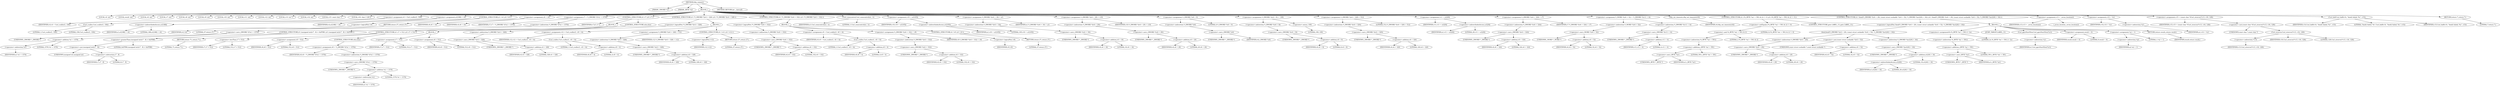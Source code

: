 digraph tftp_connect {  
"1000114" [label = "(METHOD,tftp_connect)" ]
"1000115" [label = "(PARAM,_DWORD *a1)" ]
"1000116" [label = "(PARAM,_BYTE *a2)" ]
"1000117" [label = "(BLOCK,,)" ]
"1000118" [label = "(LOCAL,v4: int)" ]
"1000119" [label = "(LOCAL,result: int)" ]
"1000120" [label = "(LOCAL,v6: int)" ]
"1000121" [label = "(LOCAL,v7: int)" ]
"1000122" [label = "(LOCAL,v8: int)" ]
"1000123" [label = "(LOCAL,v9: int)" ]
"1000124" [label = "(LOCAL,v10: int)" ]
"1000125" [label = "(LOCAL,v11: int)" ]
"1000126" [label = "(LOCAL,v12: int)" ]
"1000127" [label = "(LOCAL,v13: int *)" ]
"1000128" [label = "(LOCAL,v14: int)" ]
"1000129" [label = "(LOCAL,v15: const char *)" ]
"1000130" [label = "(LOCAL,v16: char [ 128 ])" ]
"1000131" [label = "(<operator>.assignment,v4 = Curl_ccalloc(1, 336))" ]
"1000132" [label = "(IDENTIFIER,v4,v4 = Curl_ccalloc(1, 336))" ]
"1000133" [label = "(Curl_ccalloc,Curl_ccalloc(1, 336))" ]
"1000134" [label = "(LITERAL,1,Curl_ccalloc(1, 336))" ]
"1000135" [label = "(LITERAL,336,Curl_ccalloc(1, 336))" ]
"1000136" [label = "(<operator>.assignment,a1[188] = v4)" ]
"1000137" [label = "(<operator>.indirectIndexAccess,a1[188])" ]
"1000138" [label = "(IDENTIFIER,a1,a1[188] = v4)" ]
"1000139" [label = "(LITERAL,188,a1[188] = v4)" ]
"1000140" [label = "(IDENTIFIER,v4,a1[188] = v4)" ]
"1000141" [label = "(CONTROL_STRUCTURE,if ( !v4 ),if ( !v4 ))" ]
"1000142" [label = "(<operator>.logicalNot,!v4)" ]
"1000143" [label = "(IDENTIFIER,v4,!v4)" ]
"1000144" [label = "(RETURN,return 27;,return 27;)" ]
"1000145" [label = "(LITERAL,27,return 27;)" ]
"1000146" [label = "(<operator>.assignment,v6 = v4)" ]
"1000147" [label = "(IDENTIFIER,v6,v6 = v4)" ]
"1000148" [label = "(IDENTIFIER,v4,v6 = v4)" ]
"1000149" [label = "(<operator>.assignment,v7 = *(_DWORD *)(*a1 + 1576))" ]
"1000150" [label = "(IDENTIFIER,v7,v7 = *(_DWORD *)(*a1 + 1576))" ]
"1000151" [label = "(<operator>.indirection,*(_DWORD *)(*a1 + 1576))" ]
"1000152" [label = "(<operator>.cast,(_DWORD *)(*a1 + 1576))" ]
"1000153" [label = "(UNKNOWN,_DWORD *,_DWORD *)" ]
"1000154" [label = "(<operator>.addition,*a1 + 1576)" ]
"1000155" [label = "(<operator>.indirection,*a1)" ]
"1000156" [label = "(IDENTIFIER,a1,*a1 + 1576)" ]
"1000157" [label = "(LITERAL,1576,*a1 + 1576)" ]
"1000158" [label = "(CONTROL_STRUCTURE,if ( v7 ),if ( v7 ))" ]
"1000159" [label = "(IDENTIFIER,v7,if ( v7 ))" ]
"1000160" [label = "(BLOCK,,)" ]
"1000161" [label = "(CONTROL_STRUCTURE,if ( (unsigned int)(v7 - 8) > 0xFFB0 ),if ( (unsigned int)(v7 - 8) > 0xFFB0 ))" ]
"1000162" [label = "(<operator>.greaterThan,(unsigned int)(v7 - 8) > 0xFFB0)" ]
"1000163" [label = "(<operator>.cast,(unsigned int)(v7 - 8))" ]
"1000164" [label = "(UNKNOWN,unsigned int,unsigned int)" ]
"1000165" [label = "(<operator>.subtraction,v7 - 8)" ]
"1000166" [label = "(IDENTIFIER,v7,v7 - 8)" ]
"1000167" [label = "(LITERAL,8,v7 - 8)" ]
"1000168" [label = "(LITERAL,0xFFB0,(unsigned int)(v7 - 8) > 0xFFB0)" ]
"1000169" [label = "(RETURN,return 71;,return 71;)" ]
"1000170" [label = "(LITERAL,71,return 71;)" ]
"1000171" [label = "(CONTROL_STRUCTURE,if ( v7 < 512 ),if ( v7 < 512 ))" ]
"1000172" [label = "(<operator>.lessThan,v7 < 512)" ]
"1000173" [label = "(IDENTIFIER,v7,v7 < 512)" ]
"1000174" [label = "(LITERAL,512,v7 < 512)" ]
"1000175" [label = "(<operator>.assignment,v8 = 512)" ]
"1000176" [label = "(IDENTIFIER,v8,v8 = 512)" ]
"1000177" [label = "(LITERAL,512,v8 = 512)" ]
"1000178" [label = "(CONTROL_STRUCTURE,else,else)" ]
"1000179" [label = "(<operator>.assignment,v8 = *(_DWORD *)(*a1 + 1576))" ]
"1000180" [label = "(IDENTIFIER,v8,v8 = *(_DWORD *)(*a1 + 1576))" ]
"1000181" [label = "(<operator>.indirection,*(_DWORD *)(*a1 + 1576))" ]
"1000182" [label = "(<operator>.cast,(_DWORD *)(*a1 + 1576))" ]
"1000183" [label = "(UNKNOWN,_DWORD *,_DWORD *)" ]
"1000184" [label = "(<operator>.addition,*a1 + 1576)" ]
"1000185" [label = "(<operator>.indirection,*a1)" ]
"1000186" [label = "(IDENTIFIER,a1,*a1 + 1576)" ]
"1000187" [label = "(LITERAL,1576,*a1 + 1576)" ]
"1000188" [label = "(CONTROL_STRUCTURE,else,else)" ]
"1000189" [label = "(BLOCK,,)" ]
"1000190" [label = "(<operator>.assignment,v7 = 512)" ]
"1000191" [label = "(IDENTIFIER,v7,v7 = 512)" ]
"1000192" [label = "(LITERAL,512,v7 = 512)" ]
"1000193" [label = "(<operator>.assignment,v8 = 512)" ]
"1000194" [label = "(IDENTIFIER,v8,v8 = 512)" ]
"1000195" [label = "(LITERAL,512,v8 = 512)" ]
"1000196" [label = "(CONTROL_STRUCTURE,if ( !*(_DWORD *)(v4 + 328) ),if ( !*(_DWORD *)(v4 + 328) ))" ]
"1000197" [label = "(<operator>.logicalNot,!*(_DWORD *)(v4 + 328))" ]
"1000198" [label = "(<operator>.indirection,*(_DWORD *)(v4 + 328))" ]
"1000199" [label = "(<operator>.cast,(_DWORD *)(v4 + 328))" ]
"1000200" [label = "(UNKNOWN,_DWORD *,_DWORD *)" ]
"1000201" [label = "(<operator>.addition,v4 + 328)" ]
"1000202" [label = "(IDENTIFIER,v4,v4 + 328)" ]
"1000203" [label = "(LITERAL,328,v4 + 328)" ]
"1000204" [label = "(BLOCK,,)" ]
"1000205" [label = "(<operator>.assignment,v12 = Curl_ccalloc(1, v8 + 4))" ]
"1000206" [label = "(IDENTIFIER,v12,v12 = Curl_ccalloc(1, v8 + 4))" ]
"1000207" [label = "(Curl_ccalloc,Curl_ccalloc(1, v8 + 4))" ]
"1000208" [label = "(LITERAL,1,Curl_ccalloc(1, v8 + 4))" ]
"1000209" [label = "(<operator>.addition,v8 + 4)" ]
"1000210" [label = "(IDENTIFIER,v8,v8 + 4)" ]
"1000211" [label = "(LITERAL,4,v8 + 4)" ]
"1000212" [label = "(<operator>.assignment,*(_DWORD *)(v6 + 328) = v12)" ]
"1000213" [label = "(<operator>.indirection,*(_DWORD *)(v6 + 328))" ]
"1000214" [label = "(<operator>.cast,(_DWORD *)(v6 + 328))" ]
"1000215" [label = "(UNKNOWN,_DWORD *,_DWORD *)" ]
"1000216" [label = "(<operator>.addition,v6 + 328)" ]
"1000217" [label = "(IDENTIFIER,v6,v6 + 328)" ]
"1000218" [label = "(LITERAL,328,v6 + 328)" ]
"1000219" [label = "(IDENTIFIER,v12,*(_DWORD *)(v6 + 328) = v12)" ]
"1000220" [label = "(CONTROL_STRUCTURE,if ( !v12 ),if ( !v12 ))" ]
"1000221" [label = "(<operator>.logicalNot,!v12)" ]
"1000222" [label = "(IDENTIFIER,v12,!v12)" ]
"1000223" [label = "(RETURN,return 27;,return 27;)" ]
"1000224" [label = "(LITERAL,27,return 27;)" ]
"1000225" [label = "(CONTROL_STRUCTURE,if ( !*(_DWORD *)(v6 + 332) ),if ( !*(_DWORD *)(v6 + 332) ))" ]
"1000226" [label = "(<operator>.logicalNot,!*(_DWORD *)(v6 + 332))" ]
"1000227" [label = "(<operator>.indirection,*(_DWORD *)(v6 + 332))" ]
"1000228" [label = "(<operator>.cast,(_DWORD *)(v6 + 332))" ]
"1000229" [label = "(UNKNOWN,_DWORD *,_DWORD *)" ]
"1000230" [label = "(<operator>.addition,v6 + 332)" ]
"1000231" [label = "(IDENTIFIER,v6,v6 + 332)" ]
"1000232" [label = "(LITERAL,332,v6 + 332)" ]
"1000233" [label = "(BLOCK,,)" ]
"1000234" [label = "(<operator>.assignment,v9 = Curl_ccalloc(1, v8 + 4))" ]
"1000235" [label = "(IDENTIFIER,v9,v9 = Curl_ccalloc(1, v8 + 4))" ]
"1000236" [label = "(Curl_ccalloc,Curl_ccalloc(1, v8 + 4))" ]
"1000237" [label = "(LITERAL,1,Curl_ccalloc(1, v8 + 4))" ]
"1000238" [label = "(<operator>.addition,v8 + 4)" ]
"1000239" [label = "(IDENTIFIER,v8,v8 + 4)" ]
"1000240" [label = "(LITERAL,4,v8 + 4)" ]
"1000241" [label = "(<operator>.assignment,*(_DWORD *)(v6 + 332) = v9)" ]
"1000242" [label = "(<operator>.indirection,*(_DWORD *)(v6 + 332))" ]
"1000243" [label = "(<operator>.cast,(_DWORD *)(v6 + 332))" ]
"1000244" [label = "(UNKNOWN,_DWORD *,_DWORD *)" ]
"1000245" [label = "(<operator>.addition,v6 + 332)" ]
"1000246" [label = "(IDENTIFIER,v6,v6 + 332)" ]
"1000247" [label = "(LITERAL,332,v6 + 332)" ]
"1000248" [label = "(IDENTIFIER,v9,*(_DWORD *)(v6 + 332) = v9)" ]
"1000249" [label = "(CONTROL_STRUCTURE,if ( !v9 ),if ( !v9 ))" ]
"1000250" [label = "(<operator>.logicalNot,!v9)" ]
"1000251" [label = "(IDENTIFIER,v9,!v9)" ]
"1000252" [label = "(RETURN,return 27;,return 27;)" ]
"1000253" [label = "(LITERAL,27,return 27;)" ]
"1000254" [label = "(Curl_conncontrol,Curl_conncontrol(a1, 1))" ]
"1000255" [label = "(IDENTIFIER,a1,Curl_conncontrol(a1, 1))" ]
"1000256" [label = "(LITERAL,1,Curl_conncontrol(a1, 1))" ]
"1000257" [label = "(<operator>.assignment,v10 = a1[105])" ]
"1000258" [label = "(IDENTIFIER,v10,v10 = a1[105])" ]
"1000259" [label = "(<operator>.indirectIndexAccess,a1[105])" ]
"1000260" [label = "(IDENTIFIER,a1,v10 = a1[105])" ]
"1000261" [label = "(LITERAL,105,v10 = a1[105])" ]
"1000262" [label = "(<operator>.assignment,*(_DWORD *)(v6 + 16) = a1)" ]
"1000263" [label = "(<operator>.indirection,*(_DWORD *)(v6 + 16))" ]
"1000264" [label = "(<operator>.cast,(_DWORD *)(v6 + 16))" ]
"1000265" [label = "(UNKNOWN,_DWORD *,_DWORD *)" ]
"1000266" [label = "(<operator>.addition,v6 + 16)" ]
"1000267" [label = "(IDENTIFIER,v6,v6 + 16)" ]
"1000268" [label = "(LITERAL,16,v6 + 16)" ]
"1000269" [label = "(IDENTIFIER,a1,*(_DWORD *)(v6 + 16) = a1)" ]
"1000270" [label = "(<operator>.assignment,*(_DWORD *)(v6 + 20) = v10)" ]
"1000271" [label = "(<operator>.indirection,*(_DWORD *)(v6 + 20))" ]
"1000272" [label = "(<operator>.cast,(_DWORD *)(v6 + 20))" ]
"1000273" [label = "(UNKNOWN,_DWORD *,_DWORD *)" ]
"1000274" [label = "(<operator>.addition,v6 + 20)" ]
"1000275" [label = "(IDENTIFIER,v6,v6 + 20)" ]
"1000276" [label = "(LITERAL,20,v6 + 20)" ]
"1000277" [label = "(IDENTIFIER,v10,*(_DWORD *)(v6 + 20) = v10)" ]
"1000278" [label = "(<operator>.assignment,*(_DWORD *)v6 = 0)" ]
"1000279" [label = "(<operator>.indirection,*(_DWORD *)v6)" ]
"1000280" [label = "(<operator>.cast,(_DWORD *)v6)" ]
"1000281" [label = "(UNKNOWN,_DWORD *,_DWORD *)" ]
"1000282" [label = "(IDENTIFIER,v6,(_DWORD *)v6)" ]
"1000283" [label = "(LITERAL,0,*(_DWORD *)v6 = 0)" ]
"1000284" [label = "(<operator>.assignment,*(_DWORD *)(v6 + 8) = -100)" ]
"1000285" [label = "(<operator>.indirection,*(_DWORD *)(v6 + 8))" ]
"1000286" [label = "(<operator>.cast,(_DWORD *)(v6 + 8))" ]
"1000287" [label = "(UNKNOWN,_DWORD *,_DWORD *)" ]
"1000288" [label = "(<operator>.addition,v6 + 8)" ]
"1000289" [label = "(IDENTIFIER,v6,v6 + 8)" ]
"1000290" [label = "(LITERAL,8,v6 + 8)" ]
"1000291" [label = "(<operator>.minus,-100)" ]
"1000292" [label = "(LITERAL,100,-100)" ]
"1000293" [label = "(<operator>.assignment,*(_DWORD *)(v6 + 320) = 512)" ]
"1000294" [label = "(<operator>.indirection,*(_DWORD *)(v6 + 320))" ]
"1000295" [label = "(<operator>.cast,(_DWORD *)(v6 + 320))" ]
"1000296" [label = "(UNKNOWN,_DWORD *,_DWORD *)" ]
"1000297" [label = "(<operator>.addition,v6 + 320)" ]
"1000298" [label = "(IDENTIFIER,v6,v6 + 320)" ]
"1000299" [label = "(LITERAL,320,v6 + 320)" ]
"1000300" [label = "(LITERAL,512,*(_DWORD *)(v6 + 320) = 512)" ]
"1000301" [label = "(<operator>.assignment,v11 = a1[20])" ]
"1000302" [label = "(IDENTIFIER,v11,v11 = a1[20])" ]
"1000303" [label = "(<operator>.indirectIndexAccess,a1[20])" ]
"1000304" [label = "(IDENTIFIER,a1,v11 = a1[20])" ]
"1000305" [label = "(LITERAL,20,v11 = a1[20])" ]
"1000306" [label = "(<operator>.assignment,*(_DWORD *)(v6 + 324) = v7)" ]
"1000307" [label = "(<operator>.indirection,*(_DWORD *)(v6 + 324))" ]
"1000308" [label = "(<operator>.cast,(_DWORD *)(v6 + 324))" ]
"1000309" [label = "(UNKNOWN,_DWORD *,_DWORD *)" ]
"1000310" [label = "(<operator>.addition,v6 + 324)" ]
"1000311" [label = "(IDENTIFIER,v6,v6 + 324)" ]
"1000312" [label = "(LITERAL,324,v6 + 324)" ]
"1000313" [label = "(IDENTIFIER,v7,*(_DWORD *)(v6 + 324) = v7)" ]
"1000314" [label = "(<operator>.assignment,*(_WORD *)(v6 + 52) = *(_DWORD *)(v11 + 4))" ]
"1000315" [label = "(<operator>.indirection,*(_WORD *)(v6 + 52))" ]
"1000316" [label = "(<operator>.cast,(_WORD *)(v6 + 52))" ]
"1000317" [label = "(UNKNOWN,_WORD *,_WORD *)" ]
"1000318" [label = "(<operator>.addition,v6 + 52)" ]
"1000319" [label = "(IDENTIFIER,v6,v6 + 52)" ]
"1000320" [label = "(LITERAL,52,v6 + 52)" ]
"1000321" [label = "(<operator>.indirection,*(_DWORD *)(v11 + 4))" ]
"1000322" [label = "(<operator>.cast,(_DWORD *)(v11 + 4))" ]
"1000323" [label = "(UNKNOWN,_DWORD *,_DWORD *)" ]
"1000324" [label = "(<operator>.addition,v11 + 4)" ]
"1000325" [label = "(IDENTIFIER,v11,v11 + 4)" ]
"1000326" [label = "(LITERAL,4,v11 + 4)" ]
"1000327" [label = "(tftp_set_timeouts,tftp_set_timeouts(v6))" ]
"1000328" [label = "(IDENTIFIER,v6,tftp_set_timeouts(v6))" ]
"1000329" [label = "(CONTROL_STRUCTURE,if ( (*((_BYTE *)a1 + 591) & 2) != 0 ),if ( (*((_BYTE *)a1 + 591) & 2) != 0 ))" ]
"1000330" [label = "(<operator>.notEquals,(*((_BYTE *)a1 + 591) & 2) != 0)" ]
"1000331" [label = "(<operator>.and,*((_BYTE *)a1 + 591) & 2)" ]
"1000332" [label = "(<operator>.indirection,*((_BYTE *)a1 + 591))" ]
"1000333" [label = "(<operator>.addition,(_BYTE *)a1 + 591)" ]
"1000334" [label = "(<operator>.cast,(_BYTE *)a1)" ]
"1000335" [label = "(UNKNOWN,_BYTE *,_BYTE *)" ]
"1000336" [label = "(IDENTIFIER,a1,(_BYTE *)a1)" ]
"1000337" [label = "(LITERAL,591,(_BYTE *)a1 + 591)" ]
"1000338" [label = "(LITERAL,2,*((_BYTE *)a1 + 591) & 2)" ]
"1000339" [label = "(LITERAL,0,(*((_BYTE *)a1 + 591) & 2) != 0)" ]
"1000340" [label = "(CONTROL_STRUCTURE,goto LABEL_13;,goto LABEL_13;)" ]
"1000341" [label = "(CONTROL_STRUCTURE,if ( !bind(*(_DWORD *)(v6 + 20), (const struct sockaddr *)(v6 + 52), *(_DWORD *)(a1[20] + 16)) ),if ( !bind(*(_DWORD *)(v6 + 20), (const struct sockaddr *)(v6 + 52), *(_DWORD *)(a1[20] + 16)) ))" ]
"1000342" [label = "(<operator>.logicalNot,!bind(*(_DWORD *)(v6 + 20), (const struct sockaddr *)(v6 + 52), *(_DWORD *)(a1[20] + 16)))" ]
"1000343" [label = "(bind,bind(*(_DWORD *)(v6 + 20), (const struct sockaddr *)(v6 + 52), *(_DWORD *)(a1[20] + 16)))" ]
"1000344" [label = "(<operator>.indirection,*(_DWORD *)(v6 + 20))" ]
"1000345" [label = "(<operator>.cast,(_DWORD *)(v6 + 20))" ]
"1000346" [label = "(UNKNOWN,_DWORD *,_DWORD *)" ]
"1000347" [label = "(<operator>.addition,v6 + 20)" ]
"1000348" [label = "(IDENTIFIER,v6,v6 + 20)" ]
"1000349" [label = "(LITERAL,20,v6 + 20)" ]
"1000350" [label = "(<operator>.cast,(const struct sockaddr *)(v6 + 52))" ]
"1000351" [label = "(UNKNOWN,const struct sockaddr *,const struct sockaddr *)" ]
"1000352" [label = "(<operator>.addition,v6 + 52)" ]
"1000353" [label = "(IDENTIFIER,v6,v6 + 52)" ]
"1000354" [label = "(LITERAL,52,v6 + 52)" ]
"1000355" [label = "(<operator>.indirection,*(_DWORD *)(a1[20] + 16))" ]
"1000356" [label = "(<operator>.cast,(_DWORD *)(a1[20] + 16))" ]
"1000357" [label = "(UNKNOWN,_DWORD *,_DWORD *)" ]
"1000358" [label = "(<operator>.addition,a1[20] + 16)" ]
"1000359" [label = "(<operator>.indirectIndexAccess,a1[20])" ]
"1000360" [label = "(IDENTIFIER,a1,a1[20] + 16)" ]
"1000361" [label = "(LITERAL,20,a1[20] + 16)" ]
"1000362" [label = "(LITERAL,16,a1[20] + 16)" ]
"1000363" [label = "(BLOCK,,)" ]
"1000364" [label = "(<operators>.assignmentOr,*((_BYTE *)a1 + 591) |= 2u)" ]
"1000365" [label = "(<operator>.indirection,*((_BYTE *)a1 + 591))" ]
"1000366" [label = "(<operator>.addition,(_BYTE *)a1 + 591)" ]
"1000367" [label = "(<operator>.cast,(_BYTE *)a1)" ]
"1000368" [label = "(UNKNOWN,_BYTE *,_BYTE *)" ]
"1000369" [label = "(IDENTIFIER,a1,(_BYTE *)a1)" ]
"1000370" [label = "(LITERAL,591,(_BYTE *)a1 + 591)" ]
"1000371" [label = "(LITERAL,2u,*((_BYTE *)a1 + 591) |= 2u)" ]
"1000372" [label = "(JUMP_TARGET,LABEL_13)" ]
"1000373" [label = "(Curl_pgrsStartNow,Curl_pgrsStartNow(*a1))" ]
"1000374" [label = "(<operator>.indirection,*a1)" ]
"1000375" [label = "(IDENTIFIER,a1,Curl_pgrsStartNow(*a1))" ]
"1000376" [label = "(<operator>.assignment,result = 0)" ]
"1000377" [label = "(IDENTIFIER,result,result = 0)" ]
"1000378" [label = "(LITERAL,0,result = 0)" ]
"1000379" [label = "(<operator>.assignment,*a2 = 1)" ]
"1000380" [label = "(<operator>.indirection,*a2)" ]
"1000381" [label = "(IDENTIFIER,a2,*a2 = 1)" ]
"1000382" [label = "(LITERAL,1,*a2 = 1)" ]
"1000383" [label = "(RETURN,return result;,return result;)" ]
"1000384" [label = "(IDENTIFIER,result,return result;)" ]
"1000385" [label = "(<operator>.assignment,v13 = _errno_location())" ]
"1000386" [label = "(IDENTIFIER,v13,v13 = _errno_location())" ]
"1000387" [label = "(_errno_location,_errno_location())" ]
"1000388" [label = "(<operator>.assignment,v14 = *a1)" ]
"1000389" [label = "(IDENTIFIER,v14,v14 = *a1)" ]
"1000390" [label = "(<operator>.indirection,*a1)" ]
"1000391" [label = "(IDENTIFIER,a1,v14 = *a1)" ]
"1000392" [label = "(<operator>.assignment,v15 = (const char *)Curl_strerror(*v13, v16, 128))" ]
"1000393" [label = "(IDENTIFIER,v15,v15 = (const char *)Curl_strerror(*v13, v16, 128))" ]
"1000394" [label = "(<operator>.cast,(const char *)Curl_strerror(*v13, v16, 128))" ]
"1000395" [label = "(UNKNOWN,const char *,const char *)" ]
"1000396" [label = "(Curl_strerror,Curl_strerror(*v13, v16, 128))" ]
"1000397" [label = "(<operator>.indirection,*v13)" ]
"1000398" [label = "(IDENTIFIER,v13,Curl_strerror(*v13, v16, 128))" ]
"1000399" [label = "(IDENTIFIER,v16,Curl_strerror(*v13, v16, 128))" ]
"1000400" [label = "(LITERAL,128,Curl_strerror(*v13, v16, 128))" ]
"1000401" [label = "(Curl_failf,Curl_failf(v14, \"bind() failed; %s\", v15))" ]
"1000402" [label = "(IDENTIFIER,v14,Curl_failf(v14, \"bind() failed; %s\", v15))" ]
"1000403" [label = "(LITERAL,\"bind() failed; %s\",Curl_failf(v14, \"bind() failed; %s\", v15))" ]
"1000404" [label = "(IDENTIFIER,v15,Curl_failf(v14, \"bind() failed; %s\", v15))" ]
"1000405" [label = "(RETURN,return 7;,return 7;)" ]
"1000406" [label = "(LITERAL,7,return 7;)" ]
"1000407" [label = "(METHOD_RETURN,int __fastcall)" ]
  "1000114" -> "1000115" 
  "1000114" -> "1000116" 
  "1000114" -> "1000117" 
  "1000114" -> "1000407" 
  "1000117" -> "1000118" 
  "1000117" -> "1000119" 
  "1000117" -> "1000120" 
  "1000117" -> "1000121" 
  "1000117" -> "1000122" 
  "1000117" -> "1000123" 
  "1000117" -> "1000124" 
  "1000117" -> "1000125" 
  "1000117" -> "1000126" 
  "1000117" -> "1000127" 
  "1000117" -> "1000128" 
  "1000117" -> "1000129" 
  "1000117" -> "1000130" 
  "1000117" -> "1000131" 
  "1000117" -> "1000136" 
  "1000117" -> "1000141" 
  "1000117" -> "1000146" 
  "1000117" -> "1000149" 
  "1000117" -> "1000158" 
  "1000117" -> "1000196" 
  "1000117" -> "1000225" 
  "1000117" -> "1000254" 
  "1000117" -> "1000257" 
  "1000117" -> "1000262" 
  "1000117" -> "1000270" 
  "1000117" -> "1000278" 
  "1000117" -> "1000284" 
  "1000117" -> "1000293" 
  "1000117" -> "1000301" 
  "1000117" -> "1000306" 
  "1000117" -> "1000314" 
  "1000117" -> "1000327" 
  "1000117" -> "1000329" 
  "1000117" -> "1000341" 
  "1000117" -> "1000385" 
  "1000117" -> "1000388" 
  "1000117" -> "1000392" 
  "1000117" -> "1000401" 
  "1000117" -> "1000405" 
  "1000131" -> "1000132" 
  "1000131" -> "1000133" 
  "1000133" -> "1000134" 
  "1000133" -> "1000135" 
  "1000136" -> "1000137" 
  "1000136" -> "1000140" 
  "1000137" -> "1000138" 
  "1000137" -> "1000139" 
  "1000141" -> "1000142" 
  "1000141" -> "1000144" 
  "1000142" -> "1000143" 
  "1000144" -> "1000145" 
  "1000146" -> "1000147" 
  "1000146" -> "1000148" 
  "1000149" -> "1000150" 
  "1000149" -> "1000151" 
  "1000151" -> "1000152" 
  "1000152" -> "1000153" 
  "1000152" -> "1000154" 
  "1000154" -> "1000155" 
  "1000154" -> "1000157" 
  "1000155" -> "1000156" 
  "1000158" -> "1000159" 
  "1000158" -> "1000160" 
  "1000158" -> "1000188" 
  "1000160" -> "1000161" 
  "1000160" -> "1000171" 
  "1000161" -> "1000162" 
  "1000161" -> "1000169" 
  "1000162" -> "1000163" 
  "1000162" -> "1000168" 
  "1000163" -> "1000164" 
  "1000163" -> "1000165" 
  "1000165" -> "1000166" 
  "1000165" -> "1000167" 
  "1000169" -> "1000170" 
  "1000171" -> "1000172" 
  "1000171" -> "1000175" 
  "1000171" -> "1000178" 
  "1000172" -> "1000173" 
  "1000172" -> "1000174" 
  "1000175" -> "1000176" 
  "1000175" -> "1000177" 
  "1000178" -> "1000179" 
  "1000179" -> "1000180" 
  "1000179" -> "1000181" 
  "1000181" -> "1000182" 
  "1000182" -> "1000183" 
  "1000182" -> "1000184" 
  "1000184" -> "1000185" 
  "1000184" -> "1000187" 
  "1000185" -> "1000186" 
  "1000188" -> "1000189" 
  "1000189" -> "1000190" 
  "1000189" -> "1000193" 
  "1000190" -> "1000191" 
  "1000190" -> "1000192" 
  "1000193" -> "1000194" 
  "1000193" -> "1000195" 
  "1000196" -> "1000197" 
  "1000196" -> "1000204" 
  "1000197" -> "1000198" 
  "1000198" -> "1000199" 
  "1000199" -> "1000200" 
  "1000199" -> "1000201" 
  "1000201" -> "1000202" 
  "1000201" -> "1000203" 
  "1000204" -> "1000205" 
  "1000204" -> "1000212" 
  "1000204" -> "1000220" 
  "1000205" -> "1000206" 
  "1000205" -> "1000207" 
  "1000207" -> "1000208" 
  "1000207" -> "1000209" 
  "1000209" -> "1000210" 
  "1000209" -> "1000211" 
  "1000212" -> "1000213" 
  "1000212" -> "1000219" 
  "1000213" -> "1000214" 
  "1000214" -> "1000215" 
  "1000214" -> "1000216" 
  "1000216" -> "1000217" 
  "1000216" -> "1000218" 
  "1000220" -> "1000221" 
  "1000220" -> "1000223" 
  "1000221" -> "1000222" 
  "1000223" -> "1000224" 
  "1000225" -> "1000226" 
  "1000225" -> "1000233" 
  "1000226" -> "1000227" 
  "1000227" -> "1000228" 
  "1000228" -> "1000229" 
  "1000228" -> "1000230" 
  "1000230" -> "1000231" 
  "1000230" -> "1000232" 
  "1000233" -> "1000234" 
  "1000233" -> "1000241" 
  "1000233" -> "1000249" 
  "1000234" -> "1000235" 
  "1000234" -> "1000236" 
  "1000236" -> "1000237" 
  "1000236" -> "1000238" 
  "1000238" -> "1000239" 
  "1000238" -> "1000240" 
  "1000241" -> "1000242" 
  "1000241" -> "1000248" 
  "1000242" -> "1000243" 
  "1000243" -> "1000244" 
  "1000243" -> "1000245" 
  "1000245" -> "1000246" 
  "1000245" -> "1000247" 
  "1000249" -> "1000250" 
  "1000249" -> "1000252" 
  "1000250" -> "1000251" 
  "1000252" -> "1000253" 
  "1000254" -> "1000255" 
  "1000254" -> "1000256" 
  "1000257" -> "1000258" 
  "1000257" -> "1000259" 
  "1000259" -> "1000260" 
  "1000259" -> "1000261" 
  "1000262" -> "1000263" 
  "1000262" -> "1000269" 
  "1000263" -> "1000264" 
  "1000264" -> "1000265" 
  "1000264" -> "1000266" 
  "1000266" -> "1000267" 
  "1000266" -> "1000268" 
  "1000270" -> "1000271" 
  "1000270" -> "1000277" 
  "1000271" -> "1000272" 
  "1000272" -> "1000273" 
  "1000272" -> "1000274" 
  "1000274" -> "1000275" 
  "1000274" -> "1000276" 
  "1000278" -> "1000279" 
  "1000278" -> "1000283" 
  "1000279" -> "1000280" 
  "1000280" -> "1000281" 
  "1000280" -> "1000282" 
  "1000284" -> "1000285" 
  "1000284" -> "1000291" 
  "1000285" -> "1000286" 
  "1000286" -> "1000287" 
  "1000286" -> "1000288" 
  "1000288" -> "1000289" 
  "1000288" -> "1000290" 
  "1000291" -> "1000292" 
  "1000293" -> "1000294" 
  "1000293" -> "1000300" 
  "1000294" -> "1000295" 
  "1000295" -> "1000296" 
  "1000295" -> "1000297" 
  "1000297" -> "1000298" 
  "1000297" -> "1000299" 
  "1000301" -> "1000302" 
  "1000301" -> "1000303" 
  "1000303" -> "1000304" 
  "1000303" -> "1000305" 
  "1000306" -> "1000307" 
  "1000306" -> "1000313" 
  "1000307" -> "1000308" 
  "1000308" -> "1000309" 
  "1000308" -> "1000310" 
  "1000310" -> "1000311" 
  "1000310" -> "1000312" 
  "1000314" -> "1000315" 
  "1000314" -> "1000321" 
  "1000315" -> "1000316" 
  "1000316" -> "1000317" 
  "1000316" -> "1000318" 
  "1000318" -> "1000319" 
  "1000318" -> "1000320" 
  "1000321" -> "1000322" 
  "1000322" -> "1000323" 
  "1000322" -> "1000324" 
  "1000324" -> "1000325" 
  "1000324" -> "1000326" 
  "1000327" -> "1000328" 
  "1000329" -> "1000330" 
  "1000329" -> "1000340" 
  "1000330" -> "1000331" 
  "1000330" -> "1000339" 
  "1000331" -> "1000332" 
  "1000331" -> "1000338" 
  "1000332" -> "1000333" 
  "1000333" -> "1000334" 
  "1000333" -> "1000337" 
  "1000334" -> "1000335" 
  "1000334" -> "1000336" 
  "1000341" -> "1000342" 
  "1000341" -> "1000363" 
  "1000342" -> "1000343" 
  "1000343" -> "1000344" 
  "1000343" -> "1000350" 
  "1000343" -> "1000355" 
  "1000344" -> "1000345" 
  "1000345" -> "1000346" 
  "1000345" -> "1000347" 
  "1000347" -> "1000348" 
  "1000347" -> "1000349" 
  "1000350" -> "1000351" 
  "1000350" -> "1000352" 
  "1000352" -> "1000353" 
  "1000352" -> "1000354" 
  "1000355" -> "1000356" 
  "1000356" -> "1000357" 
  "1000356" -> "1000358" 
  "1000358" -> "1000359" 
  "1000358" -> "1000362" 
  "1000359" -> "1000360" 
  "1000359" -> "1000361" 
  "1000363" -> "1000364" 
  "1000363" -> "1000372" 
  "1000363" -> "1000373" 
  "1000363" -> "1000376" 
  "1000363" -> "1000379" 
  "1000363" -> "1000383" 
  "1000364" -> "1000365" 
  "1000364" -> "1000371" 
  "1000365" -> "1000366" 
  "1000366" -> "1000367" 
  "1000366" -> "1000370" 
  "1000367" -> "1000368" 
  "1000367" -> "1000369" 
  "1000373" -> "1000374" 
  "1000374" -> "1000375" 
  "1000376" -> "1000377" 
  "1000376" -> "1000378" 
  "1000379" -> "1000380" 
  "1000379" -> "1000382" 
  "1000380" -> "1000381" 
  "1000383" -> "1000384" 
  "1000385" -> "1000386" 
  "1000385" -> "1000387" 
  "1000388" -> "1000389" 
  "1000388" -> "1000390" 
  "1000390" -> "1000391" 
  "1000392" -> "1000393" 
  "1000392" -> "1000394" 
  "1000394" -> "1000395" 
  "1000394" -> "1000396" 
  "1000396" -> "1000397" 
  "1000396" -> "1000399" 
  "1000396" -> "1000400" 
  "1000397" -> "1000398" 
  "1000401" -> "1000402" 
  "1000401" -> "1000403" 
  "1000401" -> "1000404" 
  "1000405" -> "1000406" 
}
